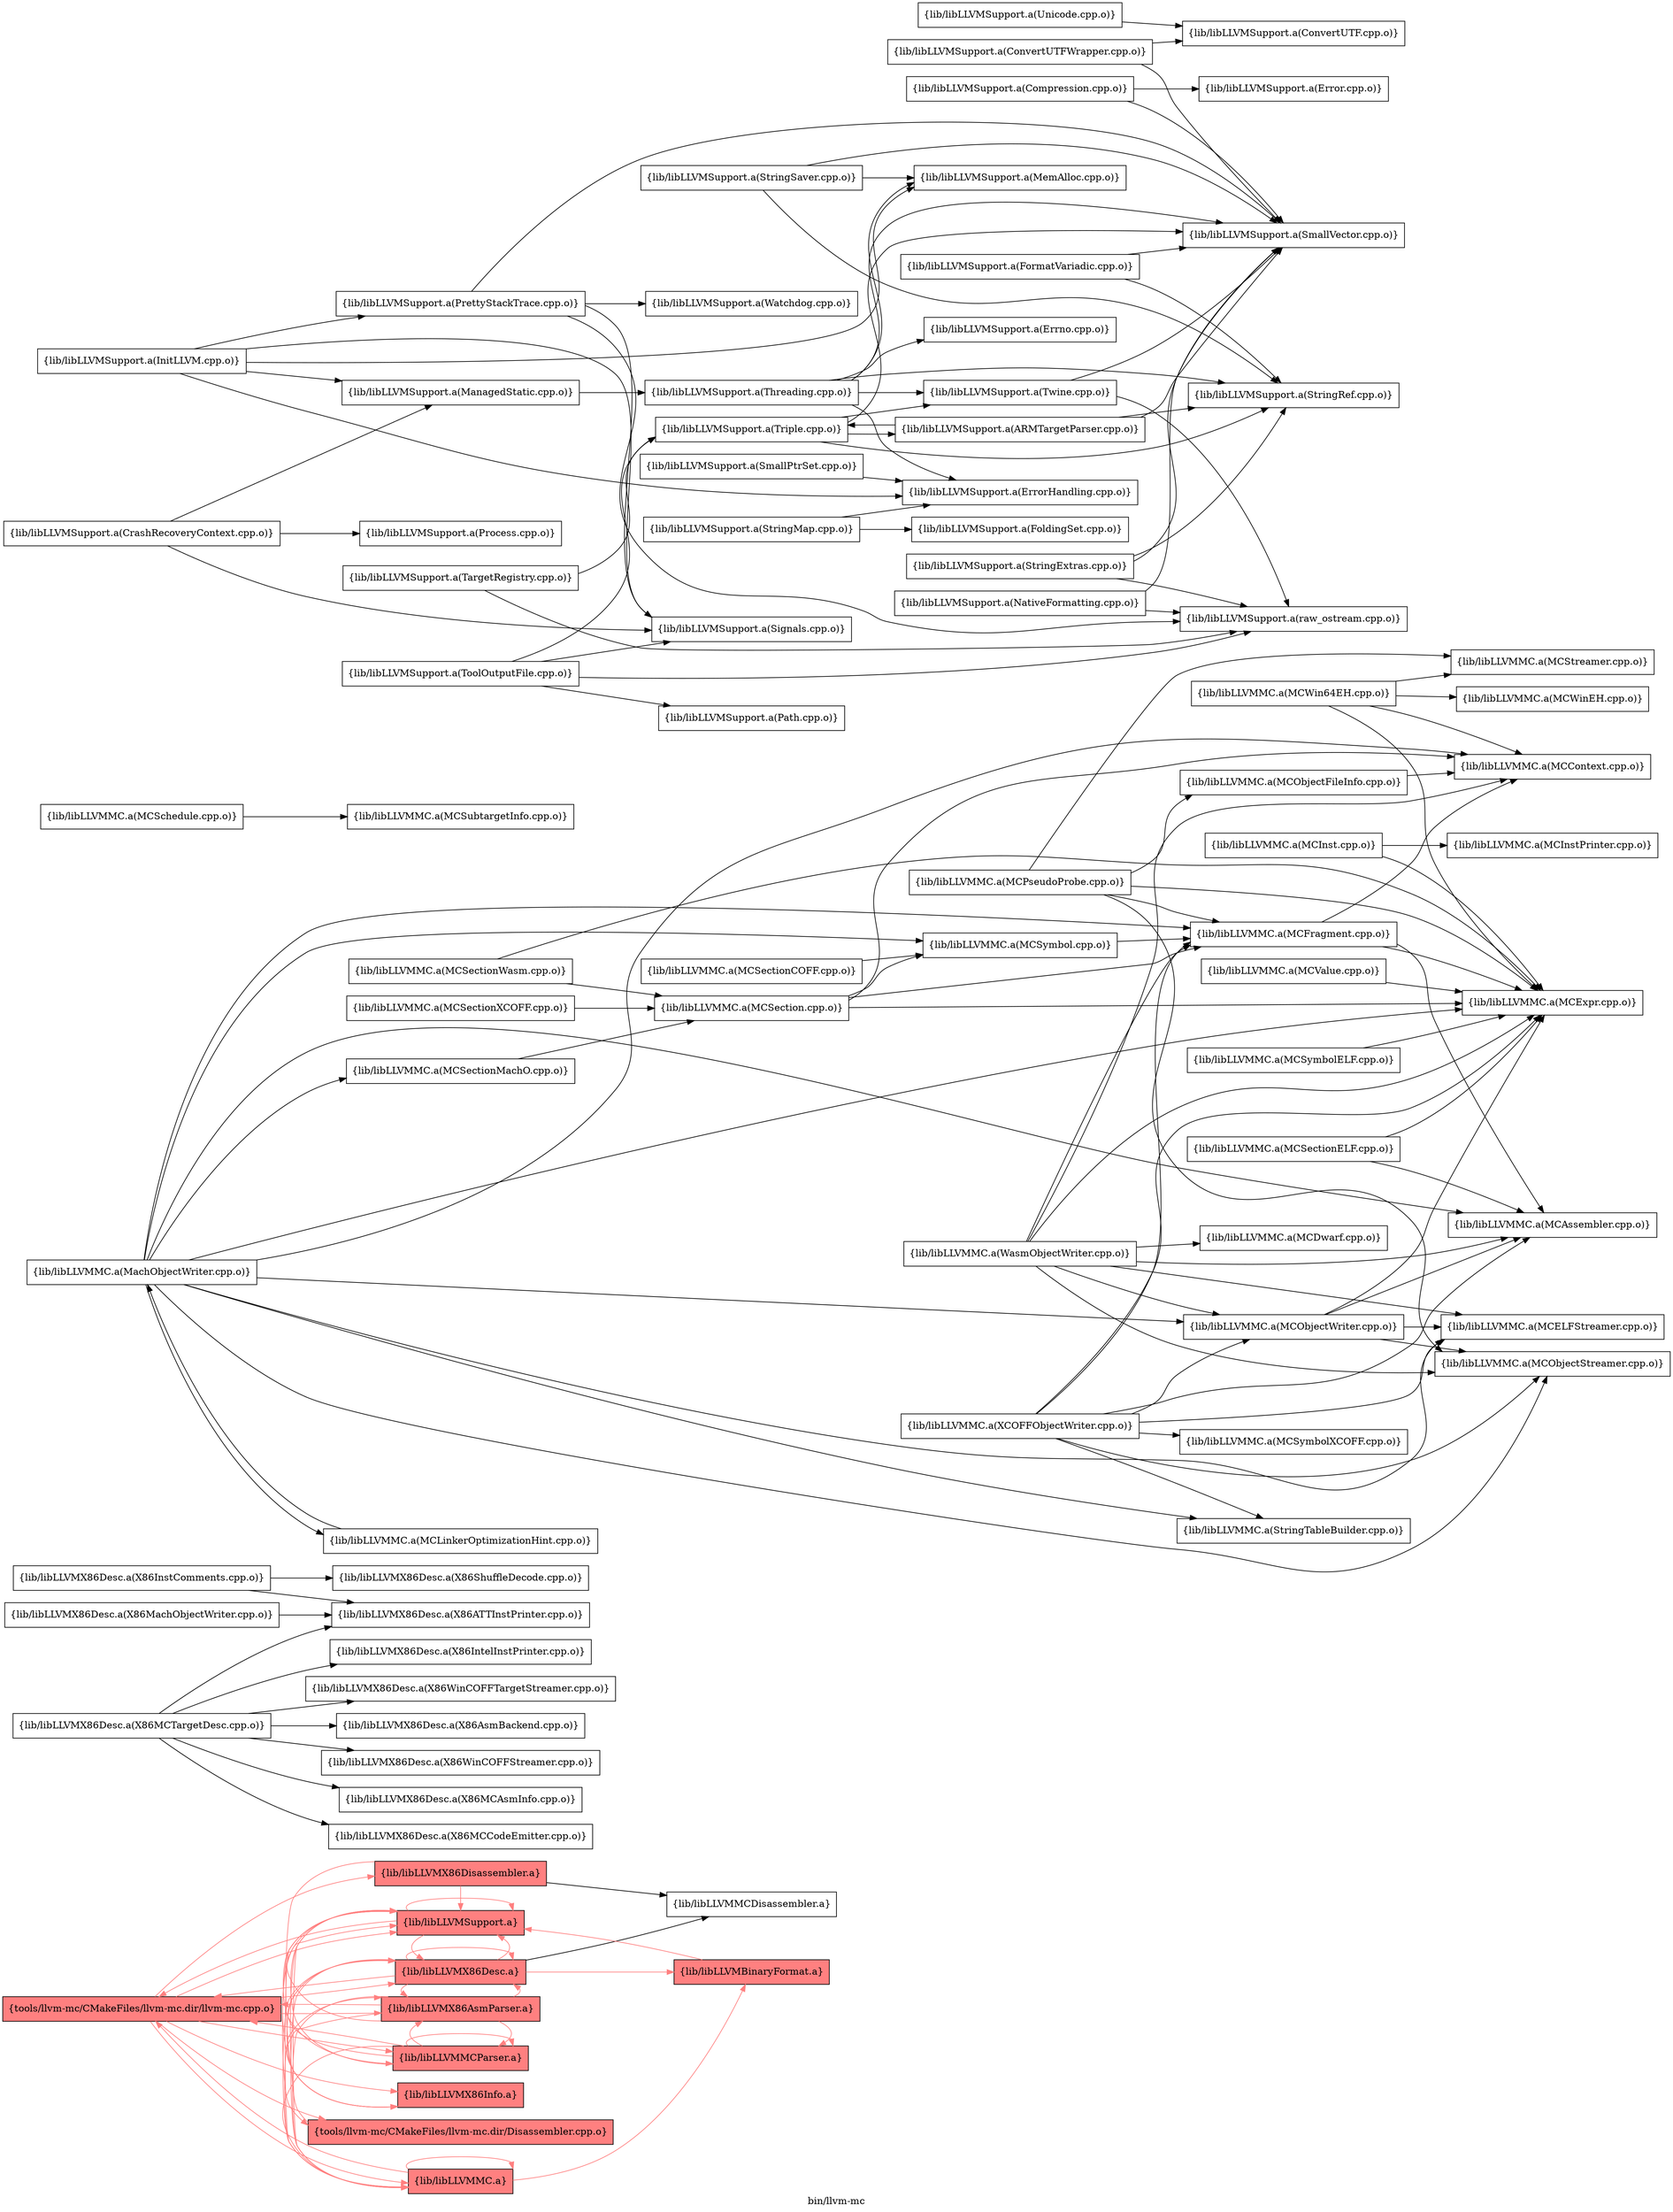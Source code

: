 digraph "bin/llvm-mc" {
	label="bin/llvm-mc";
	rankdir="LR"
	{ rank=same; Node0x55d5e52d1af8;  }
	{ rank=same; Node0x55d5e52d19b8; Node0x55d5e52d2138; Node0x55d5e52d2638; Node0x55d5e52d3538; Node0x55d5e52d17d8; Node0x55d5e52d1cd8; Node0x55d5e52d3a38; Node0x55d5e52d2d18;  }

	Node0x55d5e52d1af8 [shape=record,shape=box,style=filled,fillcolor="1.000000 0.5 1",group=1,label="{tools/llvm-mc/CMakeFiles/llvm-mc.dir/llvm-mc.cpp.o}"];
	Node0x55d5e52d1af8 -> Node0x55d5e52d19b8[color="1.000000 0.5 1"];
	Node0x55d5e52d1af8 -> Node0x55d5e52d2138[color="1.000000 0.5 1"];
	Node0x55d5e52d1af8 -> Node0x55d5e52d2638[color="1.000000 0.5 1"];
	Node0x55d5e52d1af8 -> Node0x55d5e52d3538[color="1.000000 0.5 1"];
	Node0x55d5e52d1af8 -> Node0x55d5e52d17d8[color="1.000000 0.5 1"];
	Node0x55d5e52d1af8 -> Node0x55d5e52d1cd8[color="1.000000 0.5 1"];
	Node0x55d5e52d1af8 -> Node0x55d5e52d3a38[color="1.000000 0.5 1"];
	Node0x55d5e52d1af8 -> Node0x55d5e52d2d18[color="1.000000 0.5 1"];
	Node0x55d5e52d19b8 [shape=record,shape=box,style=filled,fillcolor="1.000000 0.5 1",group=1,label="{tools/llvm-mc/CMakeFiles/llvm-mc.dir/Disassembler.cpp.o}"];
	Node0x55d5e52d19b8 -> Node0x55d5e52d2d18[color="1.000000 0.5 1"];
	Node0x55d5e52d2138 [shape=record,shape=box,style=filled,fillcolor="1.000000 0.5 1",group=1,label="{lib/libLLVMX86AsmParser.a}"];
	Node0x55d5e52d2138 -> Node0x55d5e52d1af8[color="1.000000 0.5 1"];
	Node0x55d5e52d2138 -> Node0x55d5e52d2638[color="1.000000 0.5 1"];
	Node0x55d5e52d2138 -> Node0x55d5e52d1cd8[color="1.000000 0.5 1"];
	Node0x55d5e52d2138 -> Node0x55d5e52d3538[color="1.000000 0.5 1"];
	Node0x55d5e52d2138 -> Node0x55d5e52d3a38[color="1.000000 0.5 1"];
	Node0x55d5e52d2138 -> Node0x55d5e52d2d18[color="1.000000 0.5 1"];
	Node0x55d5e52d2638 [shape=record,shape=box,style=filled,fillcolor="1.000000 0.5 1",group=1,label="{lib/libLLVMX86Desc.a}"];
	Node0x55d5e52d2638 -> Node0x55d5e52d1af8[color="1.000000 0.5 1"];
	Node0x55d5e52d2638 -> Node0x55d5e52d2638[color="1.000000 0.5 1"];
	Node0x55d5e52d2638 -> Node0x55d5e52d3538[color="1.000000 0.5 1"];
	Node0x55d5e52d2638 -> Node0x55d5e52d2d18[color="1.000000 0.5 1"];
	Node0x55d5e52d2638 -> Node0x55d5e52d1cd8[color="1.000000 0.5 1"];
	Node0x55d5e52d2638 -> Node0x55d5e52d3218;
	Node0x55d5e52d2638 -> Node0x55d5e52d2138[color="1.000000 0.5 1"];
	Node0x55d5e52d2638 -> Node0x55d5e52cfe38[color="1.000000 0.5 1"];
	Node0x55d5e52d3538 [shape=record,shape=box,style=filled,fillcolor="1.000000 0.5 1",group=1,label="{lib/libLLVMMC.a}"];
	Node0x55d5e52d3538 -> Node0x55d5e52d2638[color="1.000000 0.5 1"];
	Node0x55d5e52d3538 -> Node0x55d5e52d3538[color="1.000000 0.5 1"];
	Node0x55d5e52d3538 -> Node0x55d5e52d2d18[color="1.000000 0.5 1"];
	Node0x55d5e52d3538 -> Node0x55d5e52d1af8[color="1.000000 0.5 1"];
	Node0x55d5e52d3538 -> Node0x55d5e52d2138[color="1.000000 0.5 1"];
	Node0x55d5e52d3538 -> Node0x55d5e52cfe38[color="1.000000 0.5 1"];
	Node0x55d5e52d17d8 [shape=record,shape=box,style=filled,fillcolor="1.000000 0.5 1",group=1,label="{lib/libLLVMX86Disassembler.a}"];
	Node0x55d5e52d17d8 -> Node0x55d5e52d1cd8[color="1.000000 0.5 1"];
	Node0x55d5e52d17d8 -> Node0x55d5e52d2d18[color="1.000000 0.5 1"];
	Node0x55d5e52d17d8 -> Node0x55d5e52d3218;
	Node0x55d5e52d1cd8 [shape=record,shape=box,style=filled,fillcolor="1.000000 0.5 1",group=1,label="{lib/libLLVMX86Info.a}"];
	Node0x55d5e52d1cd8 -> Node0x55d5e52d2d18[color="1.000000 0.5 1"];
	Node0x55d5e52d3a38 [shape=record,shape=box,style=filled,fillcolor="1.000000 0.5 1",group=1,label="{lib/libLLVMMCParser.a}"];
	Node0x55d5e52d3a38 -> Node0x55d5e52d1af8[color="1.000000 0.5 1"];
	Node0x55d5e52d3a38 -> Node0x55d5e52d3538[color="1.000000 0.5 1"];
	Node0x55d5e52d3a38 -> Node0x55d5e52d3a38[color="1.000000 0.5 1"];
	Node0x55d5e52d3a38 -> Node0x55d5e52d2d18[color="1.000000 0.5 1"];
	Node0x55d5e52d3a38 -> Node0x55d5e52d2138[color="1.000000 0.5 1"];
	Node0x55d5e52d3a38 -> Node0x55d5e52d2638[color="1.000000 0.5 1"];
	Node0x55d5e52d2d18 [shape=record,shape=box,style=filled,fillcolor="1.000000 0.5 1",group=1,label="{lib/libLLVMSupport.a}"];
	Node0x55d5e52d2d18 -> Node0x55d5e52d3538[color="1.000000 0.5 1"];
	Node0x55d5e52d2d18 -> Node0x55d5e52d3a38[color="1.000000 0.5 1"];
	Node0x55d5e52d2d18 -> Node0x55d5e52d2d18[color="1.000000 0.5 1"];
	Node0x55d5e52d2d18 -> Node0x55d5e52d1af8[color="1.000000 0.5 1"];
	Node0x55d5e52d2d18 -> Node0x55d5e52d2638[color="1.000000 0.5 1"];
	Node0x55d5e52d2d18 -> Node0x55d5e52d19b8[color="1.000000 0.5 1"];
	Node0x55d5e52cf618 [shape=record,shape=box,group=0,label="{lib/libLLVMX86Desc.a(X86InstComments.cpp.o)}"];
	Node0x55d5e52cf618 -> Node0x55d5e52d36c8;
	Node0x55d5e52cf618 -> Node0x55d5e52d0658;
	Node0x55d5e52d36c8 [shape=record,shape=box,group=0,label="{lib/libLLVMX86Desc.a(X86ATTInstPrinter.cpp.o)}"];
	Node0x55d5e52d0658 [shape=record,shape=box,group=0,label="{lib/libLLVMX86Desc.a(X86ShuffleDecode.cpp.o)}"];
	Node0x55d5e52d2458 [shape=record,shape=box,group=0,label="{lib/libLLVMX86Desc.a(X86MCTargetDesc.cpp.o)}"];
	Node0x55d5e52d2458 -> Node0x55d5e52d36c8;
	Node0x55d5e52d2458 -> Node0x55d5e52d3e98;
	Node0x55d5e52d2458 -> Node0x55d5e52d1d28;
	Node0x55d5e52d2458 -> Node0x55d5e52d3d58;
	Node0x55d5e52d2458 -> Node0x55d5e52d3588;
	Node0x55d5e52d2458 -> Node0x55d5e52cf1b8;
	Node0x55d5e52d2458 -> Node0x55d5e52d1378;
	Node0x55d5e52d3e98 [shape=record,shape=box,group=0,label="{lib/libLLVMX86Desc.a(X86IntelInstPrinter.cpp.o)}"];
	Node0x55d5e52d1d28 [shape=record,shape=box,group=0,label="{lib/libLLVMX86Desc.a(X86AsmBackend.cpp.o)}"];
	Node0x55d5e52d3d58 [shape=record,shape=box,group=0,label="{lib/libLLVMX86Desc.a(X86MCAsmInfo.cpp.o)}"];
	Node0x55d5e52d3588 [shape=record,shape=box,group=0,label="{lib/libLLVMX86Desc.a(X86MCCodeEmitter.cpp.o)}"];
	Node0x55d5e52cf1b8 [shape=record,shape=box,group=0,label="{lib/libLLVMX86Desc.a(X86WinCOFFStreamer.cpp.o)}"];
	Node0x55d5e52d1378 [shape=record,shape=box,group=0,label="{lib/libLLVMX86Desc.a(X86WinCOFFTargetStreamer.cpp.o)}"];
	Node0x55d5e52d3218 [shape=record,shape=box,group=0,label="{lib/libLLVMMCDisassembler.a}"];
	Node0x55d5e52cfe38 [shape=record,shape=box,style=filled,fillcolor="1.000000 0.5 1",group=1,label="{lib/libLLVMBinaryFormat.a}"];
	Node0x55d5e52cfe38 -> Node0x55d5e52d2d18[color="1.000000 0.5 1"];
	Node0x55d5e52d3128 [shape=record,shape=box,group=0,label="{lib/libLLVMX86Desc.a(X86MachObjectWriter.cpp.o)}"];
	Node0x55d5e52d3128 -> Node0x55d5e52d36c8;
	Node0x55d5e52d0888 [shape=record,shape=box,group=0,label="{lib/libLLVMMC.a(MCFragment.cpp.o)}"];
	Node0x55d5e52d0888 -> Node0x55d5e52d2e08;
	Node0x55d5e52d0888 -> Node0x55d5e52d35d8;
	Node0x55d5e52d0888 -> Node0x55d5e52d06a8;
	Node0x55d5e52d2e08 [shape=record,shape=box,group=0,label="{lib/libLLVMMC.a(MCAssembler.cpp.o)}"];
	Node0x55d5e52d35d8 [shape=record,shape=box,group=0,label="{lib/libLLVMMC.a(MCContext.cpp.o)}"];
	Node0x55d5e52d06a8 [shape=record,shape=box,group=0,label="{lib/libLLVMMC.a(MCExpr.cpp.o)}"];
	Node0x55d5e52d1468 [shape=record,shape=box,group=0,label="{lib/libLLVMMC.a(MCInst.cpp.o)}"];
	Node0x55d5e52d1468 -> Node0x55d5e52d06a8;
	Node0x55d5e52d1468 -> Node0x55d5e52cef88;
	Node0x55d5e52cef88 [shape=record,shape=box,group=0,label="{lib/libLLVMMC.a(MCInstPrinter.cpp.o)}"];
	Node0x55d5e52d3df8 [shape=record,shape=box,group=0,label="{lib/libLLVMMC.a(MCObjectFileInfo.cpp.o)}"];
	Node0x55d5e52d3df8 -> Node0x55d5e52d35d8;
	Node0x55d5e52d23b8 [shape=record,shape=box,group=0,label="{lib/libLLVMMC.a(MCObjectWriter.cpp.o)}"];
	Node0x55d5e52d23b8 -> Node0x55d5e52d1c38;
	Node0x55d5e52d23b8 -> Node0x55d5e52d2e08;
	Node0x55d5e52d23b8 -> Node0x55d5e52d24a8;
	Node0x55d5e52d23b8 -> Node0x55d5e52d06a8;
	Node0x55d5e52d1c38 [shape=record,shape=box,group=0,label="{lib/libLLVMMC.a(MCObjectStreamer.cpp.o)}"];
	Node0x55d5e52d24a8 [shape=record,shape=box,group=0,label="{lib/libLLVMMC.a(MCELFStreamer.cpp.o)}"];
	Node0x55d5e52d0478 [shape=record,shape=box,group=0,label="{lib/libLLVMMC.a(MCPseudoProbe.cpp.o)}"];
	Node0x55d5e52d0478 -> Node0x55d5e52d3df8;
	Node0x55d5e52d0478 -> Node0x55d5e52d1c38;
	Node0x55d5e52d0478 -> Node0x55d5e52d06a8;
	Node0x55d5e52d0478 -> Node0x55d5e52d0888;
	Node0x55d5e52d0478 -> Node0x55d5e52d1be8;
	Node0x55d5e52d1be8 [shape=record,shape=box,group=0,label="{lib/libLLVMMC.a(MCStreamer.cpp.o)}"];
	Node0x55d5e52d1008 [shape=record,shape=box,group=0,label="{lib/libLLVMMC.a(MCSection.cpp.o)}"];
	Node0x55d5e52d1008 -> Node0x55d5e52d35d8;
	Node0x55d5e52d1008 -> Node0x55d5e52d06a8;
	Node0x55d5e52d1008 -> Node0x55d5e52d0888;
	Node0x55d5e52d1008 -> Node0x55d5e52d3178;
	Node0x55d5e52d3178 [shape=record,shape=box,group=0,label="{lib/libLLVMMC.a(MCSymbol.cpp.o)}"];
	Node0x55d5e52d3178 -> Node0x55d5e52d0888;
	Node0x55d5e52ceee8 [shape=record,shape=box,group=0,label="{lib/libLLVMMC.a(MCSectionCOFF.cpp.o)}"];
	Node0x55d5e52ceee8 -> Node0x55d5e52d3178;
	Node0x55d5e52cf758 [shape=record,shape=box,group=0,label="{lib/libLLVMMC.a(MCSectionELF.cpp.o)}"];
	Node0x55d5e52cf758 -> Node0x55d5e52d2e08;
	Node0x55d5e52cf758 -> Node0x55d5e52d06a8;
	Node0x55d5e52cfed8 [shape=record,shape=box,group=0,label="{lib/libLLVMMC.a(MCSectionMachO.cpp.o)}"];
	Node0x55d5e52cfed8 -> Node0x55d5e52d1008;
	Node0x55d5e52d2bd8 [shape=record,shape=box,group=0,label="{lib/libLLVMMC.a(MCSectionWasm.cpp.o)}"];
	Node0x55d5e52d2bd8 -> Node0x55d5e52d1008;
	Node0x55d5e52d2bd8 -> Node0x55d5e52d06a8;
	Node0x55d5e52d2408 [shape=record,shape=box,group=0,label="{lib/libLLVMMC.a(MCSectionXCOFF.cpp.o)}"];
	Node0x55d5e52d2408 -> Node0x55d5e52d1008;
	Node0x55d5e52d38f8 [shape=record,shape=box,group=0,label="{lib/libLLVMMC.a(MCSchedule.cpp.o)}"];
	Node0x55d5e52d38f8 -> Node0x55d5e52d3d08;
	Node0x55d5e52d3d08 [shape=record,shape=box,group=0,label="{lib/libLLVMMC.a(MCSubtargetInfo.cpp.o)}"];
	Node0x55d5e52d00b8 [shape=record,shape=box,group=0,label="{lib/libLLVMMC.a(MCSymbolELF.cpp.o)}"];
	Node0x55d5e52d00b8 -> Node0x55d5e52d06a8;
	Node0x55d5e52d0c48 [shape=record,shape=box,group=0,label="{lib/libLLVMMC.a(MCValue.cpp.o)}"];
	Node0x55d5e52d0c48 -> Node0x55d5e52d06a8;
	Node0x55d5e52d0f18 [shape=record,shape=box,group=0,label="{lib/libLLVMMC.a(MCWin64EH.cpp.o)}"];
	Node0x55d5e52d0f18 -> Node0x55d5e52d35d8;
	Node0x55d5e52d0f18 -> Node0x55d5e52d06a8;
	Node0x55d5e52d0f18 -> Node0x55d5e52d1be8;
	Node0x55d5e52d0f18 -> Node0x55d5e52d0928;
	Node0x55d5e52d0928 [shape=record,shape=box,group=0,label="{lib/libLLVMMC.a(MCWinEH.cpp.o)}"];
	Node0x55d5e52cf168 [shape=record,shape=box,group=0,label="{lib/libLLVMMC.a(MachObjectWriter.cpp.o)}"];
	Node0x55d5e52cf168 -> Node0x55d5e52d1c38;
	Node0x55d5e52cf168 -> Node0x55d5e52d23b8;
	Node0x55d5e52cf168 -> Node0x55d5e52cfed8;
	Node0x55d5e52cf168 -> Node0x55d5e52d2e08;
	Node0x55d5e52cf168 -> Node0x55d5e52d35d8;
	Node0x55d5e52cf168 -> Node0x55d5e52d24a8;
	Node0x55d5e52cf168 -> Node0x55d5e52d06a8;
	Node0x55d5e52cf168 -> Node0x55d5e52d0888;
	Node0x55d5e52cf168 -> Node0x55d5e52d3178;
	Node0x55d5e52cf168 -> Node0x55d5e52cf438;
	Node0x55d5e52cf168 -> Node0x55d5e52d3678;
	Node0x55d5e52cf438 [shape=record,shape=box,group=0,label="{lib/libLLVMMC.a(MCLinkerOptimizationHint.cpp.o)}"];
	Node0x55d5e52cf438 -> Node0x55d5e52cf168;
	Node0x55d5e52d3678 [shape=record,shape=box,group=0,label="{lib/libLLVMMC.a(StringTableBuilder.cpp.o)}"];
	Node0x55d5e52d2688 [shape=record,shape=box,group=0,label="{lib/libLLVMMC.a(WasmObjectWriter.cpp.o)}"];
	Node0x55d5e52d2688 -> Node0x55d5e52d1c38;
	Node0x55d5e52d2688 -> Node0x55d5e52d23b8;
	Node0x55d5e52d2688 -> Node0x55d5e52d2e08;
	Node0x55d5e52d2688 -> Node0x55d5e52d35d8;
	Node0x55d5e52d2688 -> Node0x55d5e52d3da8;
	Node0x55d5e52d2688 -> Node0x55d5e52d24a8;
	Node0x55d5e52d2688 -> Node0x55d5e52d06a8;
	Node0x55d5e52d2688 -> Node0x55d5e52d0888;
	Node0x55d5e52d3da8 [shape=record,shape=box,group=0,label="{lib/libLLVMMC.a(MCDwarf.cpp.o)}"];
	Node0x55d5e52d1788 [shape=record,shape=box,group=0,label="{lib/libLLVMMC.a(XCOFFObjectWriter.cpp.o)}"];
	Node0x55d5e52d1788 -> Node0x55d5e52d1c38;
	Node0x55d5e52d1788 -> Node0x55d5e52d23b8;
	Node0x55d5e52d1788 -> Node0x55d5e52d2e08;
	Node0x55d5e52d1788 -> Node0x55d5e52d24a8;
	Node0x55d5e52d1788 -> Node0x55d5e52d06a8;
	Node0x55d5e52d1788 -> Node0x55d5e52d0888;
	Node0x55d5e52d1788 -> Node0x55d5e52cf8e8;
	Node0x55d5e52d1788 -> Node0x55d5e52d3678;
	Node0x55d5e52cf8e8 [shape=record,shape=box,group=0,label="{lib/libLLVMMC.a(MCSymbolXCOFF.cpp.o)}"];
	Node0x55d5e52d3628 [shape=record,shape=box,group=0,label="{lib/libLLVMSupport.a(Compression.cpp.o)}"];
	Node0x55d5e52d3628 -> Node0x55d5e52d1508;
	Node0x55d5e52d3628 -> Node0x55d5e52cf988;
	Node0x55d5e52d1508 [shape=record,shape=box,group=0,label="{lib/libLLVMSupport.a(Error.cpp.o)}"];
	Node0x55d5e52cf988 [shape=record,shape=box,group=0,label="{lib/libLLVMSupport.a(SmallVector.cpp.o)}"];
	Node0x55d5e52d06f8 [shape=record,shape=box,group=0,label="{lib/libLLVMSupport.a(ConvertUTFWrapper.cpp.o)}"];
	Node0x55d5e52d06f8 -> Node0x55d5e52d0e78;
	Node0x55d5e52d06f8 -> Node0x55d5e52cf988;
	Node0x55d5e52d0e78 [shape=record,shape=box,group=0,label="{lib/libLLVMSupport.a(ConvertUTF.cpp.o)}"];
	Node0x55d5e52d3308 [shape=record,shape=box,group=0,label="{lib/libLLVMSupport.a(InitLLVM.cpp.o)}"];
	Node0x55d5e52d3308 -> Node0x55d5e52cf3e8;
	Node0x55d5e52d3308 -> Node0x55d5e52d3858;
	Node0x55d5e52d3308 -> Node0x55d5e52d1dc8;
	Node0x55d5e52d3308 -> Node0x55d5e52d1288;
	Node0x55d5e52d3308 -> Node0x55d5e52d0f68;
	Node0x55d5e52cf3e8 [shape=record,shape=box,group=0,label="{lib/libLLVMSupport.a(ErrorHandling.cpp.o)}"];
	Node0x55d5e52d3858 [shape=record,shape=box,group=0,label="{lib/libLLVMSupport.a(ManagedStatic.cpp.o)}"];
	Node0x55d5e52d3858 -> Node0x55d5e52d2a48;
	Node0x55d5e52d1dc8 [shape=record,shape=box,group=0,label="{lib/libLLVMSupport.a(MemAlloc.cpp.o)}"];
	Node0x55d5e52d1288 [shape=record,shape=box,group=0,label="{lib/libLLVMSupport.a(PrettyStackTrace.cpp.o)}"];
	Node0x55d5e52d1288 -> Node0x55d5e52cf988;
	Node0x55d5e52d1288 -> Node0x55d5e52cefd8;
	Node0x55d5e52d1288 -> Node0x55d5e52d0f68;
	Node0x55d5e52d1288 -> Node0x55d5e52d1d78;
	Node0x55d5e52d0f68 [shape=record,shape=box,group=0,label="{lib/libLLVMSupport.a(Signals.cpp.o)}"];
	Node0x55d5e52d2a48 [shape=record,shape=box,group=0,label="{lib/libLLVMSupport.a(Threading.cpp.o)}"];
	Node0x55d5e52d2a48 -> Node0x55d5e52cf3e8;
	Node0x55d5e52d2a48 -> Node0x55d5e52d1dc8;
	Node0x55d5e52d2a48 -> Node0x55d5e52cf988;
	Node0x55d5e52d2a48 -> Node0x55d5e52d0518;
	Node0x55d5e52d2a48 -> Node0x55d5e52cf6b8;
	Node0x55d5e52d2a48 -> Node0x55d5e52d0108;
	Node0x55d5e52cefd8 [shape=record,shape=box,group=0,label="{lib/libLLVMSupport.a(raw_ostream.cpp.o)}"];
	Node0x55d5e52d1d78 [shape=record,shape=box,group=0,label="{lib/libLLVMSupport.a(Watchdog.cpp.o)}"];
	Node0x55d5e52d0568 [shape=record,shape=box,group=0,label="{lib/libLLVMSupport.a(SmallPtrSet.cpp.o)}"];
	Node0x55d5e52d0568 -> Node0x55d5e52cf3e8;
	Node0x55d5e52d1e18 [shape=record,shape=box,group=0,label="{lib/libLLVMSupport.a(StringMap.cpp.o)}"];
	Node0x55d5e52d1e18 -> Node0x55d5e52cf3e8;
	Node0x55d5e52d1e18 -> Node0x55d5e52d2c28;
	Node0x55d5e52d2c28 [shape=record,shape=box,group=0,label="{lib/libLLVMSupport.a(FoldingSet.cpp.o)}"];
	Node0x55d5e52d1198 [shape=record,shape=box,group=0,label="{lib/libLLVMSupport.a(StringSaver.cpp.o)}"];
	Node0x55d5e52d1198 -> Node0x55d5e52d1dc8;
	Node0x55d5e52d1198 -> Node0x55d5e52cf988;
	Node0x55d5e52d1198 -> Node0x55d5e52d0518;
	Node0x55d5e52d0518 [shape=record,shape=box,group=0,label="{lib/libLLVMSupport.a(StringRef.cpp.o)}"];
	Node0x55d5e52d0ba8 [shape=record,shape=box,group=0,label="{lib/libLLVMSupport.a(ToolOutputFile.cpp.o)}"];
	Node0x55d5e52d0ba8 -> Node0x55d5e52cffc8;
	Node0x55d5e52d0ba8 -> Node0x55d5e52cefd8;
	Node0x55d5e52d0ba8 -> Node0x55d5e52d2908;
	Node0x55d5e52d0ba8 -> Node0x55d5e52d0f68;
	Node0x55d5e52cffc8 [shape=record,shape=box,group=0,label="{lib/libLLVMSupport.a(Triple.cpp.o)}"];
	Node0x55d5e52cffc8 -> Node0x55d5e52cf988;
	Node0x55d5e52cffc8 -> Node0x55d5e52d0518;
	Node0x55d5e52cffc8 -> Node0x55d5e52cef38;
	Node0x55d5e52cffc8 -> Node0x55d5e52cf6b8;
	Node0x55d5e52d2908 [shape=record,shape=box,group=0,label="{lib/libLLVMSupport.a(Path.cpp.o)}"];
	Node0x55d5e52cef38 [shape=record,shape=box,group=0,label="{lib/libLLVMSupport.a(ARMTargetParser.cpp.o)}"];
	Node0x55d5e52cef38 -> Node0x55d5e52cf988;
	Node0x55d5e52cef38 -> Node0x55d5e52d0518;
	Node0x55d5e52cef38 -> Node0x55d5e52cffc8;
	Node0x55d5e52cf6b8 [shape=record,shape=box,group=0,label="{lib/libLLVMSupport.a(Twine.cpp.o)}"];
	Node0x55d5e52cf6b8 -> Node0x55d5e52cf988;
	Node0x55d5e52cf6b8 -> Node0x55d5e52cefd8;
	Node0x55d5e52d3e48 [shape=record,shape=box,group=0,label="{lib/libLLVMSupport.a(Unicode.cpp.o)}"];
	Node0x55d5e52d3e48 -> Node0x55d5e52d0e78;
	Node0x55d5e52d1558 [shape=record,shape=box,group=0,label="{lib/libLLVMSupport.a(NativeFormatting.cpp.o)}"];
	Node0x55d5e52d1558 -> Node0x55d5e52cf988;
	Node0x55d5e52d1558 -> Node0x55d5e52cefd8;
	Node0x55d5e52d08d8 [shape=record,shape=box,group=0,label="{lib/libLLVMSupport.a(FormatVariadic.cpp.o)}"];
	Node0x55d5e52d08d8 -> Node0x55d5e52cf988;
	Node0x55d5e52d08d8 -> Node0x55d5e52d0518;
	Node0x55d5e52d1a08 [shape=record,shape=box,group=0,label="{lib/libLLVMSupport.a(CrashRecoveryContext.cpp.o)}"];
	Node0x55d5e52d1a08 -> Node0x55d5e52d3858;
	Node0x55d5e52d1a08 -> Node0x55d5e52d1f08;
	Node0x55d5e52d1a08 -> Node0x55d5e52d0f68;
	Node0x55d5e52d1f08 [shape=record,shape=box,group=0,label="{lib/libLLVMSupport.a(Process.cpp.o)}"];
	Node0x55d5e52d3768 [shape=record,shape=box,group=0,label="{lib/libLLVMSupport.a(StringExtras.cpp.o)}"];
	Node0x55d5e52d3768 -> Node0x55d5e52cf988;
	Node0x55d5e52d3768 -> Node0x55d5e52d0518;
	Node0x55d5e52d3768 -> Node0x55d5e52cefd8;
	Node0x55d5e52d0798 [shape=record,shape=box,group=0,label="{lib/libLLVMSupport.a(TargetRegistry.cpp.o)}"];
	Node0x55d5e52d0798 -> Node0x55d5e52cffc8;
	Node0x55d5e52d0798 -> Node0x55d5e52cefd8;
	Node0x55d5e52d0108 [shape=record,shape=box,group=0,label="{lib/libLLVMSupport.a(Errno.cpp.o)}"];
}
